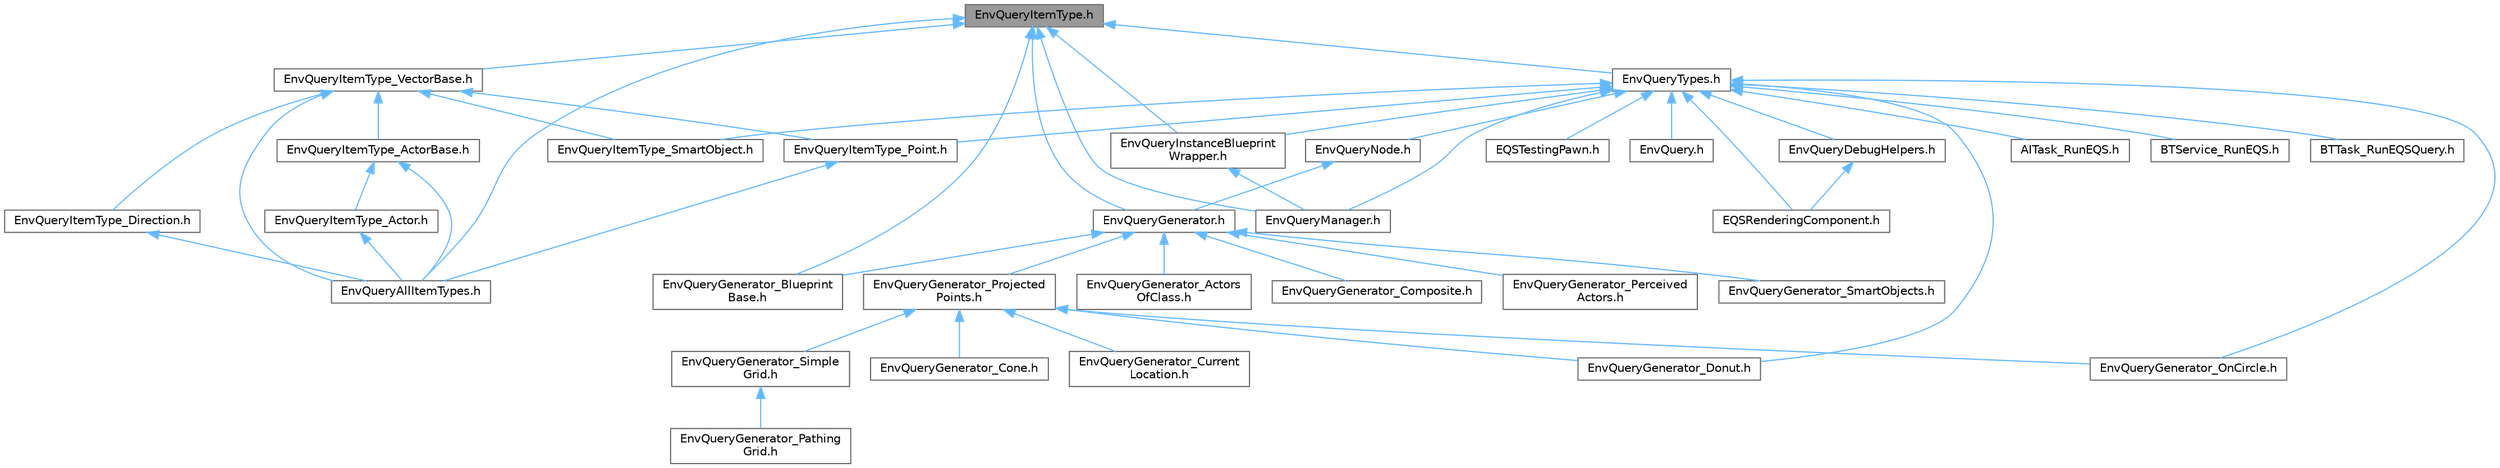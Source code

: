 digraph "EnvQueryItemType.h"
{
 // INTERACTIVE_SVG=YES
 // LATEX_PDF_SIZE
  bgcolor="transparent";
  edge [fontname=Helvetica,fontsize=10,labelfontname=Helvetica,labelfontsize=10];
  node [fontname=Helvetica,fontsize=10,shape=box,height=0.2,width=0.4];
  Node1 [id="Node000001",label="EnvQueryItemType.h",height=0.2,width=0.4,color="gray40", fillcolor="grey60", style="filled", fontcolor="black",tooltip=" "];
  Node1 -> Node2 [id="edge1_Node000001_Node000002",dir="back",color="steelblue1",style="solid",tooltip=" "];
  Node2 [id="Node000002",label="EnvQueryAllItemTypes.h",height=0.2,width=0.4,color="grey40", fillcolor="white", style="filled",URL="$dc/d2c/EnvQueryAllItemTypes_8h.html",tooltip=" "];
  Node1 -> Node3 [id="edge2_Node000001_Node000003",dir="back",color="steelblue1",style="solid",tooltip=" "];
  Node3 [id="Node000003",label="EnvQueryGenerator.h",height=0.2,width=0.4,color="grey40", fillcolor="white", style="filled",URL="$de/dd9/EnvQueryGenerator_8h.html",tooltip=" "];
  Node3 -> Node4 [id="edge3_Node000003_Node000004",dir="back",color="steelblue1",style="solid",tooltip=" "];
  Node4 [id="Node000004",label="EnvQueryGenerator_Actors\lOfClass.h",height=0.2,width=0.4,color="grey40", fillcolor="white", style="filled",URL="$d7/d2e/EnvQueryGenerator__ActorsOfClass_8h.html",tooltip=" "];
  Node3 -> Node5 [id="edge4_Node000003_Node000005",dir="back",color="steelblue1",style="solid",tooltip=" "];
  Node5 [id="Node000005",label="EnvQueryGenerator_Blueprint\lBase.h",height=0.2,width=0.4,color="grey40", fillcolor="white", style="filled",URL="$d8/d51/EnvQueryGenerator__BlueprintBase_8h.html",tooltip=" "];
  Node3 -> Node6 [id="edge5_Node000003_Node000006",dir="back",color="steelblue1",style="solid",tooltip=" "];
  Node6 [id="Node000006",label="EnvQueryGenerator_Composite.h",height=0.2,width=0.4,color="grey40", fillcolor="white", style="filled",URL="$db/dbe/EnvQueryGenerator__Composite_8h.html",tooltip=" "];
  Node3 -> Node7 [id="edge6_Node000003_Node000007",dir="back",color="steelblue1",style="solid",tooltip=" "];
  Node7 [id="Node000007",label="EnvQueryGenerator_Perceived\lActors.h",height=0.2,width=0.4,color="grey40", fillcolor="white", style="filled",URL="$db/d42/EnvQueryGenerator__PerceivedActors_8h.html",tooltip=" "];
  Node3 -> Node8 [id="edge7_Node000003_Node000008",dir="back",color="steelblue1",style="solid",tooltip=" "];
  Node8 [id="Node000008",label="EnvQueryGenerator_Projected\lPoints.h",height=0.2,width=0.4,color="grey40", fillcolor="white", style="filled",URL="$d6/dc9/EnvQueryGenerator__ProjectedPoints_8h.html",tooltip=" "];
  Node8 -> Node9 [id="edge8_Node000008_Node000009",dir="back",color="steelblue1",style="solid",tooltip=" "];
  Node9 [id="Node000009",label="EnvQueryGenerator_Cone.h",height=0.2,width=0.4,color="grey40", fillcolor="white", style="filled",URL="$d5/deb/EnvQueryGenerator__Cone_8h.html",tooltip=" "];
  Node8 -> Node10 [id="edge9_Node000008_Node000010",dir="back",color="steelblue1",style="solid",tooltip=" "];
  Node10 [id="Node000010",label="EnvQueryGenerator_Current\lLocation.h",height=0.2,width=0.4,color="grey40", fillcolor="white", style="filled",URL="$d7/d77/EnvQueryGenerator__CurrentLocation_8h.html",tooltip=" "];
  Node8 -> Node11 [id="edge10_Node000008_Node000011",dir="back",color="steelblue1",style="solid",tooltip=" "];
  Node11 [id="Node000011",label="EnvQueryGenerator_Donut.h",height=0.2,width=0.4,color="grey40", fillcolor="white", style="filled",URL="$d3/d40/EnvQueryGenerator__Donut_8h.html",tooltip=" "];
  Node8 -> Node12 [id="edge11_Node000008_Node000012",dir="back",color="steelblue1",style="solid",tooltip=" "];
  Node12 [id="Node000012",label="EnvQueryGenerator_OnCircle.h",height=0.2,width=0.4,color="grey40", fillcolor="white", style="filled",URL="$d5/de9/EnvQueryGenerator__OnCircle_8h.html",tooltip=" "];
  Node8 -> Node13 [id="edge12_Node000008_Node000013",dir="back",color="steelblue1",style="solid",tooltip=" "];
  Node13 [id="Node000013",label="EnvQueryGenerator_Simple\lGrid.h",height=0.2,width=0.4,color="grey40", fillcolor="white", style="filled",URL="$d9/d65/EnvQueryGenerator__SimpleGrid_8h.html",tooltip=" "];
  Node13 -> Node14 [id="edge13_Node000013_Node000014",dir="back",color="steelblue1",style="solid",tooltip=" "];
  Node14 [id="Node000014",label="EnvQueryGenerator_Pathing\lGrid.h",height=0.2,width=0.4,color="grey40", fillcolor="white", style="filled",URL="$d5/dd8/EnvQueryGenerator__PathingGrid_8h.html",tooltip=" "];
  Node3 -> Node15 [id="edge14_Node000003_Node000015",dir="back",color="steelblue1",style="solid",tooltip=" "];
  Node15 [id="Node000015",label="EnvQueryGenerator_SmartObjects.h",height=0.2,width=0.4,color="grey40", fillcolor="white", style="filled",URL="$d6/dae/EnvQueryGenerator__SmartObjects_8h.html",tooltip=" "];
  Node1 -> Node5 [id="edge15_Node000001_Node000005",dir="back",color="steelblue1",style="solid",tooltip=" "];
  Node1 -> Node16 [id="edge16_Node000001_Node000016",dir="back",color="steelblue1",style="solid",tooltip=" "];
  Node16 [id="Node000016",label="EnvQueryInstanceBlueprint\lWrapper.h",height=0.2,width=0.4,color="grey40", fillcolor="white", style="filled",URL="$db/d41/EnvQueryInstanceBlueprintWrapper_8h.html",tooltip=" "];
  Node16 -> Node17 [id="edge17_Node000016_Node000017",dir="back",color="steelblue1",style="solid",tooltip=" "];
  Node17 [id="Node000017",label="EnvQueryManager.h",height=0.2,width=0.4,color="grey40", fillcolor="white", style="filled",URL="$d1/db4/EnvQueryManager_8h.html",tooltip=" "];
  Node1 -> Node18 [id="edge18_Node000001_Node000018",dir="back",color="steelblue1",style="solid",tooltip=" "];
  Node18 [id="Node000018",label="EnvQueryItemType_VectorBase.h",height=0.2,width=0.4,color="grey40", fillcolor="white", style="filled",URL="$d4/d25/EnvQueryItemType__VectorBase_8h.html",tooltip=" "];
  Node18 -> Node2 [id="edge19_Node000018_Node000002",dir="back",color="steelblue1",style="solid",tooltip=" "];
  Node18 -> Node19 [id="edge20_Node000018_Node000019",dir="back",color="steelblue1",style="solid",tooltip=" "];
  Node19 [id="Node000019",label="EnvQueryItemType_ActorBase.h",height=0.2,width=0.4,color="grey40", fillcolor="white", style="filled",URL="$da/db5/EnvQueryItemType__ActorBase_8h.html",tooltip=" "];
  Node19 -> Node2 [id="edge21_Node000019_Node000002",dir="back",color="steelblue1",style="solid",tooltip=" "];
  Node19 -> Node20 [id="edge22_Node000019_Node000020",dir="back",color="steelblue1",style="solid",tooltip=" "];
  Node20 [id="Node000020",label="EnvQueryItemType_Actor.h",height=0.2,width=0.4,color="grey40", fillcolor="white", style="filled",URL="$d6/de0/EnvQueryItemType__Actor_8h.html",tooltip=" "];
  Node20 -> Node2 [id="edge23_Node000020_Node000002",dir="back",color="steelblue1",style="solid",tooltip=" "];
  Node18 -> Node21 [id="edge24_Node000018_Node000021",dir="back",color="steelblue1",style="solid",tooltip=" "];
  Node21 [id="Node000021",label="EnvQueryItemType_Direction.h",height=0.2,width=0.4,color="grey40", fillcolor="white", style="filled",URL="$d2/da3/EnvQueryItemType__Direction_8h.html",tooltip=" "];
  Node21 -> Node2 [id="edge25_Node000021_Node000002",dir="back",color="steelblue1",style="solid",tooltip=" "];
  Node18 -> Node22 [id="edge26_Node000018_Node000022",dir="back",color="steelblue1",style="solid",tooltip=" "];
  Node22 [id="Node000022",label="EnvQueryItemType_Point.h",height=0.2,width=0.4,color="grey40", fillcolor="white", style="filled",URL="$d7/d08/EnvQueryItemType__Point_8h.html",tooltip=" "];
  Node22 -> Node2 [id="edge27_Node000022_Node000002",dir="back",color="steelblue1",style="solid",tooltip=" "];
  Node18 -> Node23 [id="edge28_Node000018_Node000023",dir="back",color="steelblue1",style="solid",tooltip=" "];
  Node23 [id="Node000023",label="EnvQueryItemType_SmartObject.h",height=0.2,width=0.4,color="grey40", fillcolor="white", style="filled",URL="$db/db1/EnvQueryItemType__SmartObject_8h.html",tooltip=" "];
  Node1 -> Node17 [id="edge29_Node000001_Node000017",dir="back",color="steelblue1",style="solid",tooltip=" "];
  Node1 -> Node24 [id="edge30_Node000001_Node000024",dir="back",color="steelblue1",style="solid",tooltip=" "];
  Node24 [id="Node000024",label="EnvQueryTypes.h",height=0.2,width=0.4,color="grey40", fillcolor="white", style="filled",URL="$dc/d70/EnvQueryTypes_8h.html",tooltip=" "];
  Node24 -> Node25 [id="edge31_Node000024_Node000025",dir="back",color="steelblue1",style="solid",tooltip=" "];
  Node25 [id="Node000025",label="AITask_RunEQS.h",height=0.2,width=0.4,color="grey40", fillcolor="white", style="filled",URL="$d9/d9f/AITask__RunEQS_8h.html",tooltip=" "];
  Node24 -> Node26 [id="edge32_Node000024_Node000026",dir="back",color="steelblue1",style="solid",tooltip=" "];
  Node26 [id="Node000026",label="BTService_RunEQS.h",height=0.2,width=0.4,color="grey40", fillcolor="white", style="filled",URL="$d9/d8e/BTService__RunEQS_8h.html",tooltip=" "];
  Node24 -> Node27 [id="edge33_Node000024_Node000027",dir="back",color="steelblue1",style="solid",tooltip=" "];
  Node27 [id="Node000027",label="BTTask_RunEQSQuery.h",height=0.2,width=0.4,color="grey40", fillcolor="white", style="filled",URL="$d2/d3f/BTTask__RunEQSQuery_8h.html",tooltip=" "];
  Node24 -> Node28 [id="edge34_Node000024_Node000028",dir="back",color="steelblue1",style="solid",tooltip=" "];
  Node28 [id="Node000028",label="EQSRenderingComponent.h",height=0.2,width=0.4,color="grey40", fillcolor="white", style="filled",URL="$df/d63/EQSRenderingComponent_8h.html",tooltip=" "];
  Node24 -> Node29 [id="edge35_Node000024_Node000029",dir="back",color="steelblue1",style="solid",tooltip=" "];
  Node29 [id="Node000029",label="EQSTestingPawn.h",height=0.2,width=0.4,color="grey40", fillcolor="white", style="filled",URL="$de/d48/EQSTestingPawn_8h.html",tooltip=" "];
  Node24 -> Node30 [id="edge36_Node000024_Node000030",dir="back",color="steelblue1",style="solid",tooltip=" "];
  Node30 [id="Node000030",label="EnvQuery.h",height=0.2,width=0.4,color="grey40", fillcolor="white", style="filled",URL="$d2/d0f/EnvQuery_8h.html",tooltip=" "];
  Node24 -> Node31 [id="edge37_Node000024_Node000031",dir="back",color="steelblue1",style="solid",tooltip=" "];
  Node31 [id="Node000031",label="EnvQueryDebugHelpers.h",height=0.2,width=0.4,color="grey40", fillcolor="white", style="filled",URL="$de/dda/EnvQueryDebugHelpers_8h.html",tooltip=" "];
  Node31 -> Node28 [id="edge38_Node000031_Node000028",dir="back",color="steelblue1",style="solid",tooltip=" "];
  Node24 -> Node11 [id="edge39_Node000024_Node000011",dir="back",color="steelblue1",style="solid",tooltip=" "];
  Node24 -> Node12 [id="edge40_Node000024_Node000012",dir="back",color="steelblue1",style="solid",tooltip=" "];
  Node24 -> Node16 [id="edge41_Node000024_Node000016",dir="back",color="steelblue1",style="solid",tooltip=" "];
  Node24 -> Node22 [id="edge42_Node000024_Node000022",dir="back",color="steelblue1",style="solid",tooltip=" "];
  Node24 -> Node23 [id="edge43_Node000024_Node000023",dir="back",color="steelblue1",style="solid",tooltip=" "];
  Node24 -> Node17 [id="edge44_Node000024_Node000017",dir="back",color="steelblue1",style="solid",tooltip=" "];
  Node24 -> Node32 [id="edge45_Node000024_Node000032",dir="back",color="steelblue1",style="solid",tooltip=" "];
  Node32 [id="Node000032",label="EnvQueryNode.h",height=0.2,width=0.4,color="grey40", fillcolor="white", style="filled",URL="$d4/d38/EnvQueryNode_8h.html",tooltip=" "];
  Node32 -> Node3 [id="edge46_Node000032_Node000003",dir="back",color="steelblue1",style="solid",tooltip=" "];
}
